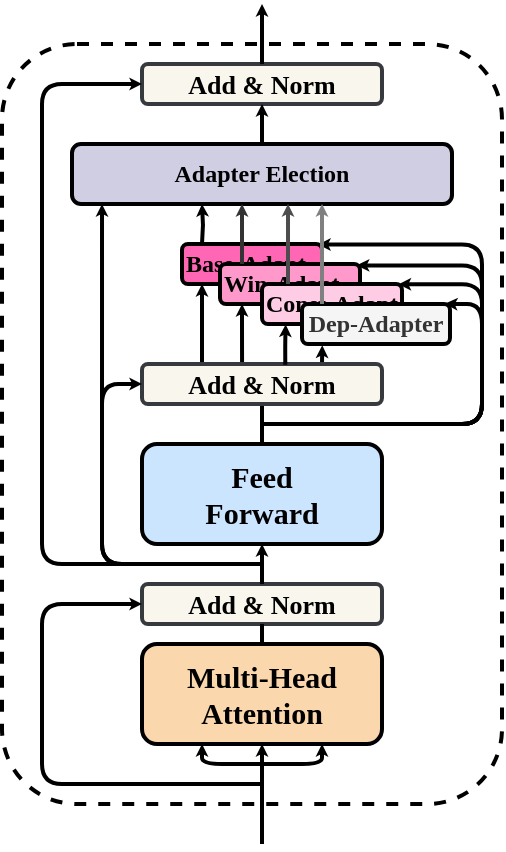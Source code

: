 <mxfile version="20.8.5" type="github">
  <diagram id="zIpmrHKljPA6NFoTWR1B" name="第 1 页">
    <mxGraphModel dx="819" dy="450" grid="1" gridSize="10" guides="1" tooltips="1" connect="1" arrows="1" fold="1" page="1" pageScale="1" pageWidth="827" pageHeight="1169" math="0" shadow="0">
      <root>
        <mxCell id="0" />
        <mxCell id="1" parent="0" />
        <mxCell id="Ji0CEcyrEnFxUZOUWHjL-6" value="" style="rounded=1;whiteSpace=wrap;html=1;strokeColor=#000000;strokeWidth=2;fontFamily=Times New Roman;fontSize=15;dashed=1;" parent="1" vertex="1">
          <mxGeometry x="270" y="170" width="250" height="380" as="geometry" />
        </mxCell>
        <mxCell id="Ji0CEcyrEnFxUZOUWHjL-1" value="&lt;span style=&quot;font-size: 11px;&quot;&gt;&lt;font style=&quot;font-size: 15px;&quot; face=&quot;Times New Roman&quot;&gt;&lt;b&gt;Multi-Head&lt;br style=&quot;&quot;&gt;Attention&lt;/b&gt;&lt;/font&gt;&lt;/span&gt;" style="rounded=1;whiteSpace=wrap;html=1;fillColor=#fad7ac;strokeColor=#000000;strokeWidth=2;" parent="1" vertex="1">
          <mxGeometry x="340" y="470" width="120" height="50" as="geometry" />
        </mxCell>
        <mxCell id="Ji0CEcyrEnFxUZOUWHjL-2" value="&lt;b&gt;Add &amp;amp; Norm&lt;/b&gt;" style="rounded=1;whiteSpace=wrap;html=1;strokeColor=#36393d;strokeWidth=2;fontFamily=Times New Roman;fontSize=13;fillColor=#f9f7ed;" parent="1" vertex="1">
          <mxGeometry x="340" y="440" width="120" height="20" as="geometry" />
        </mxCell>
        <mxCell id="Ji0CEcyrEnFxUZOUWHjL-3" value="&lt;font style=&quot;font-size: 15px;&quot; face=&quot;Times New Roman&quot;&gt;&lt;b&gt;&lt;span style=&quot;&quot;&gt;Feed&lt;br&gt;&lt;/span&gt;Forward&lt;/b&gt;&lt;/font&gt;" style="rounded=1;whiteSpace=wrap;html=1;fillColor=#cce5ff;strokeColor=#000000;strokeWidth=2;" parent="1" vertex="1">
          <mxGeometry x="340" y="370" width="120" height="50" as="geometry" />
        </mxCell>
        <mxCell id="Ji0CEcyrEnFxUZOUWHjL-5" value="&lt;b&gt;Add &amp;amp; Norm&lt;/b&gt;" style="rounded=1;whiteSpace=wrap;html=1;strokeColor=#36393d;strokeWidth=2;fontFamily=Times New Roman;fontSize=13;fillColor=#f9f7ed;" parent="1" vertex="1">
          <mxGeometry x="340" y="180" width="120" height="20" as="geometry" />
        </mxCell>
        <mxCell id="W2sbJVuLxVVdnoPz6O2E-4" value="" style="edgeStyle=orthogonalEdgeStyle;elbow=vertical;strokeWidth=2;endArrow=classic;endFill=0;fontStyle=1;strokeColor=#000000;entryX=0;entryY=0.5;entryDx=0;entryDy=0;endSize=0;startSize=4;" edge="1" parent="1" target="Ji0CEcyrEnFxUZOUWHjL-2">
          <mxGeometry x="238" y="485" width="100" height="100" as="geometry">
            <mxPoint x="400" y="540" as="sourcePoint" />
            <mxPoint x="601" y="590" as="targetPoint" />
            <Array as="points">
              <mxPoint x="290" y="540" />
              <mxPoint x="290" y="450" />
            </Array>
          </mxGeometry>
        </mxCell>
        <mxCell id="W2sbJVuLxVVdnoPz6O2E-5" value="" style="edgeStyle=elbowEdgeStyle;elbow=vertical;strokeWidth=2;endArrow=classic;endFill=0;fontStyle=1;strokeColor=#000000;entryX=0.75;entryY=1;entryDx=0;entryDy=0;endSize=0;startSize=4;" edge="1" parent="1" target="Ji0CEcyrEnFxUZOUWHjL-1">
          <mxGeometry x="223" y="495" width="100" height="100" as="geometry">
            <mxPoint x="400" y="530" as="sourcePoint" />
            <mxPoint x="586" y="600" as="targetPoint" />
            <Array as="points">
              <mxPoint x="410" y="530" />
              <mxPoint x="883" y="655" />
            </Array>
          </mxGeometry>
        </mxCell>
        <mxCell id="W2sbJVuLxVVdnoPz6O2E-6" value="" style="edgeStyle=elbowEdgeStyle;elbow=vertical;strokeWidth=2;endArrow=classic;endFill=0;fontStyle=1;strokeColor=#000000;entryX=0.25;entryY=1;entryDx=0;entryDy=0;endSize=0;startSize=4;" edge="1" parent="1" target="Ji0CEcyrEnFxUZOUWHjL-1">
          <mxGeometry x="148" y="485" width="100" height="100" as="geometry">
            <mxPoint x="400" y="530" as="sourcePoint" />
            <mxPoint x="511" y="590" as="targetPoint" />
            <Array as="points">
              <mxPoint x="390" y="530" />
              <mxPoint x="808" y="645" />
            </Array>
          </mxGeometry>
        </mxCell>
        <mxCell id="W2sbJVuLxVVdnoPz6O2E-7" value="" style="edgeStyle=elbowEdgeStyle;elbow=vertical;strokeWidth=2;endArrow=classic;endFill=0;fontStyle=1;strokeColor=#000000;entryX=0.5;entryY=1;entryDx=0;entryDy=0;endSize=0;startSize=4;" edge="1" parent="1" target="Ji0CEcyrEnFxUZOUWHjL-1">
          <mxGeometry x="118" y="500" width="100" height="100" as="geometry">
            <mxPoint x="400" y="570" as="sourcePoint" />
            <mxPoint x="481" y="605" as="targetPoint" />
            <Array as="points" />
          </mxGeometry>
        </mxCell>
        <mxCell id="W2sbJVuLxVVdnoPz6O2E-8" value="" style="edgeStyle=orthogonalEdgeStyle;elbow=vertical;strokeWidth=2;endArrow=none;endFill=0;fontStyle=1;strokeColor=#000000;endSize=0;startSize=4;exitX=0.5;exitY=0;exitDx=0;exitDy=0;" edge="1" parent="1" source="Ji0CEcyrEnFxUZOUWHjL-1">
          <mxGeometry x="448" y="475" width="100" height="100" as="geometry">
            <mxPoint x="610" y="520" as="sourcePoint" />
            <mxPoint x="400" y="460" as="targetPoint" />
          </mxGeometry>
        </mxCell>
        <mxCell id="W2sbJVuLxVVdnoPz6O2E-9" value="" style="edgeStyle=orthogonalEdgeStyle;elbow=vertical;strokeWidth=2;endArrow=classic;endFill=0;fontStyle=1;strokeColor=#000000;entryX=0.5;entryY=1;entryDx=0;entryDy=0;endSize=0;startSize=4;exitX=0.5;exitY=0;exitDx=0;exitDy=0;" edge="1" parent="1" source="Ji0CEcyrEnFxUZOUWHjL-2" target="Ji0CEcyrEnFxUZOUWHjL-3">
          <mxGeometry x="488" y="375" width="100" height="100" as="geometry">
            <mxPoint x="650" y="410" as="sourcePoint" />
            <mxPoint x="590" y="330" as="targetPoint" />
          </mxGeometry>
        </mxCell>
        <mxCell id="W2sbJVuLxVVdnoPz6O2E-14" value="" style="edgeStyle=orthogonalEdgeStyle;elbow=vertical;strokeWidth=2;endArrow=none;endFill=0;fontStyle=1;strokeColor=#000000;entryX=0.5;entryY=1;entryDx=0;entryDy=0;endSize=0;startSize=4;exitX=0.5;exitY=0;exitDx=0;exitDy=0;" edge="1" parent="1" source="Ji0CEcyrEnFxUZOUWHjL-3" target="W2sbJVuLxVVdnoPz6O2E-27">
          <mxGeometry x="498" y="385" width="100" height="100" as="geometry">
            <mxPoint x="660" y="420" as="sourcePoint" />
            <mxPoint x="600" y="340" as="targetPoint" />
          </mxGeometry>
        </mxCell>
        <mxCell id="W2sbJVuLxVVdnoPz6O2E-15" value="" style="edgeStyle=orthogonalEdgeStyle;elbow=vertical;strokeWidth=2;endArrow=classic;endFill=0;fontStyle=1;strokeColor=#000000;entryX=0.966;entryY=-0.009;entryDx=0;entryDy=0;endSize=0;startSize=4;entryPerimeter=0;" edge="1" parent="1" target="W2sbJVuLxVVdnoPz6O2E-18">
          <mxGeometry x="448" y="345" width="100" height="100" as="geometry">
            <mxPoint x="400" y="360" as="sourcePoint" />
            <mxPoint x="550" y="300" as="targetPoint" />
            <Array as="points">
              <mxPoint x="510" y="360" />
              <mxPoint x="510" y="300" />
              <mxPoint x="495" y="300" />
            </Array>
          </mxGeometry>
        </mxCell>
        <mxCell id="W2sbJVuLxVVdnoPz6O2E-16" value="" style="edgeStyle=orthogonalEdgeStyle;elbow=vertical;strokeWidth=2;endArrow=classic;endFill=0;fontStyle=1;strokeColor=#000000;endSize=0;startSize=4;exitX=0.75;exitY=0;exitDx=0;exitDy=0;entryX=0.137;entryY=1.034;entryDx=0;entryDy=0;entryPerimeter=0;" edge="1" parent="1" source="W2sbJVuLxVVdnoPz6O2E-27" target="W2sbJVuLxVVdnoPz6O2E-18">
          <mxGeometry x="458.03" y="415" width="100" height="100" as="geometry">
            <mxPoint x="439" y="370" as="sourcePoint" />
            <mxPoint x="430" y="330" as="targetPoint" />
            <Array as="points" />
          </mxGeometry>
        </mxCell>
        <mxCell id="W2sbJVuLxVVdnoPz6O2E-17" value="" style="edgeStyle=orthogonalEdgeStyle;elbow=vertical;strokeWidth=2;endArrow=classic;endFill=0;fontStyle=1;strokeColor=#000000;entryX=0;entryY=0.5;entryDx=0;entryDy=0;endSize=0;startSize=4;" edge="1" parent="1" target="Ji0CEcyrEnFxUZOUWHjL-5">
          <mxGeometry x="408" y="405" width="100" height="100" as="geometry">
            <mxPoint x="400" y="430" as="sourcePoint" />
            <mxPoint x="510" y="360" as="targetPoint" />
            <Array as="points">
              <mxPoint x="290" y="430" />
              <mxPoint x="290" y="190" />
            </Array>
          </mxGeometry>
        </mxCell>
        <mxCell id="W2sbJVuLxVVdnoPz6O2E-34" value="" style="edgeStyle=orthogonalEdgeStyle;elbow=vertical;strokeWidth=2;endArrow=classic;endFill=0;fontStyle=1;strokeColor=#000000;entryX=0.972;entryY=0.011;entryDx=0;entryDy=0;endSize=0;startSize=4;entryPerimeter=0;" edge="1" parent="1" target="W2sbJVuLxVVdnoPz6O2E-22">
          <mxGeometry x="528" y="305" width="100" height="100" as="geometry">
            <mxPoint x="400" y="360" as="sourcePoint" />
            <mxPoint x="630" y="260" as="targetPoint" />
            <Array as="points">
              <mxPoint x="510" y="360" />
              <mxPoint x="510" y="270" />
            </Array>
          </mxGeometry>
        </mxCell>
        <mxCell id="W2sbJVuLxVVdnoPz6O2E-22" value="&lt;b&gt;&lt;font face=&quot;Times New Roman&quot;&gt;Base-Adapt&lt;/font&gt;&lt;/b&gt;" style="rounded=1;whiteSpace=wrap;html=1;align=left;fillColor=#FF66B3;strokeWidth=2;" vertex="1" parent="1">
          <mxGeometry x="360" y="270" width="70" height="20" as="geometry" />
        </mxCell>
        <mxCell id="W2sbJVuLxVVdnoPz6O2E-21" value="&lt;b&gt;&lt;font face=&quot;Times New Roman&quot;&gt;Win-Adapt&lt;/font&gt;&lt;/b&gt;" style="rounded=1;whiteSpace=wrap;html=1;align=left;fillColor=#FF99CC;strokeWidth=2;" vertex="1" parent="1">
          <mxGeometry x="379" y="280" width="70" height="20" as="geometry" />
        </mxCell>
        <mxCell id="W2sbJVuLxVVdnoPz6O2E-24" value="" style="edgeStyle=orthogonalEdgeStyle;elbow=vertical;strokeWidth=2;endArrow=classic;endFill=0;fontStyle=1;strokeColor=#000000;endSize=0;startSize=4;exitX=0.417;exitY=0.057;exitDx=0;exitDy=0;exitPerimeter=0;" edge="1" parent="1" source="W2sbJVuLxVVdnoPz6O2E-27">
          <mxGeometry x="448.07" y="415" width="100" height="100" as="geometry">
            <mxPoint x="390.0" y="359.4" as="sourcePoint" />
            <mxPoint x="390" y="300" as="targetPoint" />
            <Array as="points" />
          </mxGeometry>
        </mxCell>
        <mxCell id="W2sbJVuLxVVdnoPz6O2E-30" value="" style="edgeStyle=orthogonalEdgeStyle;elbow=vertical;strokeWidth=2;endArrow=classic;endFill=0;fontStyle=1;strokeColor=#000000;endSize=0;startSize=4;entryX=0.975;entryY=0.006;entryDx=0;entryDy=0;entryPerimeter=0;" edge="1" parent="1" target="W2sbJVuLxVVdnoPz6O2E-20">
          <mxGeometry x="468" y="400" width="100" height="100" as="geometry">
            <mxPoint x="400" y="360" as="sourcePoint" />
            <mxPoint x="470" y="300" as="targetPoint" />
            <Array as="points">
              <mxPoint x="510" y="360" />
              <mxPoint x="510" y="290" />
            </Array>
          </mxGeometry>
        </mxCell>
        <mxCell id="W2sbJVuLxVVdnoPz6O2E-35" value="" style="edgeStyle=orthogonalEdgeStyle;elbow=vertical;strokeWidth=2;endArrow=classic;endFill=0;fontStyle=1;strokeColor=#000000;endSize=0;startSize=4;entryX=0.977;entryY=0.035;entryDx=0;entryDy=0;entryPerimeter=0;" edge="1" parent="1" target="W2sbJVuLxVVdnoPz6O2E-21">
          <mxGeometry x="538" y="315" width="100" height="100" as="geometry">
            <mxPoint x="400" y="360" as="sourcePoint" />
            <mxPoint x="450" y="280" as="targetPoint" />
            <Array as="points">
              <mxPoint x="510" y="360" />
              <mxPoint x="510" y="281" />
            </Array>
          </mxGeometry>
        </mxCell>
        <mxCell id="W2sbJVuLxVVdnoPz6O2E-20" value="&lt;font face=&quot;Times New Roman&quot;&gt;&lt;b&gt;Const-Adapt&lt;/b&gt;&lt;/font&gt;" style="rounded=1;whiteSpace=wrap;html=1;align=left;fillColor=#FFCCE6;strokeColor=#000000;strokeWidth=2;" vertex="1" parent="1">
          <mxGeometry x="400" y="290" width="70" height="20" as="geometry" />
        </mxCell>
        <mxCell id="W2sbJVuLxVVdnoPz6O2E-25" value="" style="edgeStyle=orthogonalEdgeStyle;elbow=vertical;strokeWidth=2;endArrow=classic;endFill=0;fontStyle=1;strokeColor=#000000;endSize=0;startSize=4;exitX=0.25;exitY=0;exitDx=0;exitDy=0;" edge="1" parent="1" source="W2sbJVuLxVVdnoPz6O2E-27">
          <mxGeometry x="428.07" y="405" width="100" height="100" as="geometry">
            <mxPoint x="370.0" y="349.4" as="sourcePoint" />
            <mxPoint x="370" y="290" as="targetPoint" />
            <Array as="points">
              <mxPoint x="370" y="310" />
              <mxPoint x="370" y="310" />
            </Array>
          </mxGeometry>
        </mxCell>
        <mxCell id="W2sbJVuLxVVdnoPz6O2E-18" value="&lt;font face=&quot;Times New Roman&quot;&gt;&lt;b&gt;Dep-Adapter&lt;/b&gt;&lt;/font&gt;" style="rounded=1;whiteSpace=wrap;html=1;align=center;fillColor=#f5f5f5;fillStyle=auto;gradientDirection=north;fontColor=#333333;strokeColor=#000000;strokeWidth=2;" vertex="1" parent="1">
          <mxGeometry x="420" y="300" width="74" height="20" as="geometry" />
        </mxCell>
        <mxCell id="W2sbJVuLxVVdnoPz6O2E-27" value="&lt;b&gt;Add &amp;amp; Norm&lt;/b&gt;" style="rounded=1;whiteSpace=wrap;html=1;strokeColor=#36393d;strokeWidth=2;fontFamily=Times New Roman;fontSize=13;fillColor=#f9f7ed;" vertex="1" parent="1">
          <mxGeometry x="340" y="330" width="120" height="20" as="geometry" />
        </mxCell>
        <mxCell id="W2sbJVuLxVVdnoPz6O2E-29" value="" style="edgeStyle=orthogonalEdgeStyle;elbow=vertical;strokeWidth=2;endArrow=classic;endFill=0;fontStyle=1;strokeColor=#000000;endSize=0;startSize=4;exitX=0.597;exitY=0.02;exitDx=0;exitDy=0;entryX=0.169;entryY=1.01;entryDx=0;entryDy=0;entryPerimeter=0;exitPerimeter=0;" edge="1" parent="1" source="W2sbJVuLxVVdnoPz6O2E-27" target="W2sbJVuLxVVdnoPz6O2E-20">
          <mxGeometry x="468.03" y="425" width="100" height="100" as="geometry">
            <mxPoint x="440" y="340" as="sourcePoint" />
            <mxPoint x="440.138" y="330.68" as="targetPoint" />
            <Array as="points" />
          </mxGeometry>
        </mxCell>
        <mxCell id="W2sbJVuLxVVdnoPz6O2E-31" value="" style="edgeStyle=orthogonalEdgeStyle;elbow=vertical;strokeWidth=2;endArrow=classic;endFill=0;fontStyle=1;strokeColor=#000000;endSize=0;startSize=4;entryX=0.079;entryY=1.001;entryDx=0;entryDy=0;entryPerimeter=0;" edge="1" parent="1" target="W2sbJVuLxVVdnoPz6O2E-36">
          <mxGeometry x="508" y="285" width="100" height="100" as="geometry">
            <mxPoint x="400" y="430" as="sourcePoint" />
            <mxPoint x="320" y="260" as="targetPoint" />
            <Array as="points">
              <mxPoint x="320" y="430" />
            </Array>
          </mxGeometry>
        </mxCell>
        <mxCell id="W2sbJVuLxVVdnoPz6O2E-32" value="" style="edgeStyle=orthogonalEdgeStyle;elbow=vertical;strokeWidth=2;endArrow=classic;endFill=0;fontStyle=1;strokeColor=#000000;entryX=0.5;entryY=1;entryDx=0;entryDy=0;endSize=0;startSize=4;exitX=0.5;exitY=0;exitDx=0;exitDy=0;" edge="1" parent="1" source="W2sbJVuLxVVdnoPz6O2E-36" target="Ji0CEcyrEnFxUZOUWHjL-5">
          <mxGeometry x="468" y="365" width="100" height="100" as="geometry">
            <mxPoint x="630" y="400" as="sourcePoint" />
            <mxPoint x="570" y="320" as="targetPoint" />
          </mxGeometry>
        </mxCell>
        <mxCell id="W2sbJVuLxVVdnoPz6O2E-36" value="&lt;b&gt;Adapter Election&lt;/b&gt;" style="rounded=1;whiteSpace=wrap;html=1;fillStyle=auto;strokeColor=#000000;strokeWidth=2;fontFamily=Times New Roman;fillColor=#d0cee2;gradientDirection=north;" vertex="1" parent="1">
          <mxGeometry x="305" y="220" width="190" height="30" as="geometry" />
        </mxCell>
        <mxCell id="W2sbJVuLxVVdnoPz6O2E-37" value="" style="edgeStyle=orthogonalEdgeStyle;elbow=vertical;strokeWidth=2;endArrow=classic;endFill=0;fontStyle=1;strokeColor=#000000;entryX=0;entryY=0.5;entryDx=0;entryDy=0;endSize=0;startSize=4;" edge="1" parent="1" target="W2sbJVuLxVVdnoPz6O2E-27">
          <mxGeometry x="518" y="295" width="100" height="100" as="geometry">
            <mxPoint x="400" y="430" as="sourcePoint" />
            <mxPoint x="620" y="250" as="targetPoint" />
            <Array as="points">
              <mxPoint x="320" y="430" />
              <mxPoint x="320" y="340" />
            </Array>
          </mxGeometry>
        </mxCell>
        <mxCell id="W2sbJVuLxVVdnoPz6O2E-38" value="" style="edgeStyle=orthogonalEdgeStyle;elbow=vertical;strokeWidth=2;endArrow=classic;endFill=0;fontStyle=1;strokeColor=#000000;endSize=0;startSize=4;exitX=0.5;exitY=0;exitDx=0;exitDy=0;" edge="1" parent="1" source="Ji0CEcyrEnFxUZOUWHjL-5">
          <mxGeometry x="528" y="305" width="100" height="100" as="geometry">
            <mxPoint x="690" y="340" as="sourcePoint" />
            <mxPoint x="400" y="150" as="targetPoint" />
          </mxGeometry>
        </mxCell>
        <mxCell id="W2sbJVuLxVVdnoPz6O2E-39" value="" style="edgeStyle=orthogonalEdgeStyle;elbow=vertical;strokeWidth=2;endArrow=classic;endFill=0;fontStyle=1;strokeColor=#808080;endSize=0;startSize=4;" edge="1" parent="1">
          <mxGeometry x="328" y="235" width="100" height="100" as="geometry">
            <mxPoint x="430" y="300" as="sourcePoint" />
            <mxPoint x="430" y="250" as="targetPoint" />
          </mxGeometry>
        </mxCell>
        <mxCell id="W2sbJVuLxVVdnoPz6O2E-45" value="" style="edgeStyle=orthogonalEdgeStyle;elbow=vertical;strokeWidth=2;endArrow=classic;endFill=0;fontStyle=1;strokeColor=#000000;endSize=0;startSize=4;" edge="1" parent="1">
          <mxGeometry x="268" y="235" width="100" height="100" as="geometry">
            <mxPoint x="370" y="270" as="sourcePoint" />
            <mxPoint x="370" y="250" as="targetPoint" />
          </mxGeometry>
        </mxCell>
        <mxCell id="W2sbJVuLxVVdnoPz6O2E-46" value="" style="edgeStyle=orthogonalEdgeStyle;elbow=vertical;strokeWidth=2;endArrow=classic;endFill=0;fontStyle=1;strokeColor=#333333;endSize=0;startSize=4;" edge="1" parent="1">
          <mxGeometry x="288" y="235" width="100" height="100" as="geometry">
            <mxPoint x="390" y="280" as="sourcePoint" />
            <mxPoint x="390" y="250" as="targetPoint" />
          </mxGeometry>
        </mxCell>
        <mxCell id="W2sbJVuLxVVdnoPz6O2E-47" value="" style="edgeStyle=orthogonalEdgeStyle;elbow=vertical;strokeWidth=2;endArrow=classic;endFill=0;fontStyle=1;strokeColor=#4D4D4D;endSize=0;startSize=4;" edge="1" parent="1">
          <mxGeometry x="311" y="235" width="100" height="100" as="geometry">
            <mxPoint x="413" y="290" as="sourcePoint" />
            <mxPoint x="413" y="250" as="targetPoint" />
          </mxGeometry>
        </mxCell>
      </root>
    </mxGraphModel>
  </diagram>
</mxfile>
